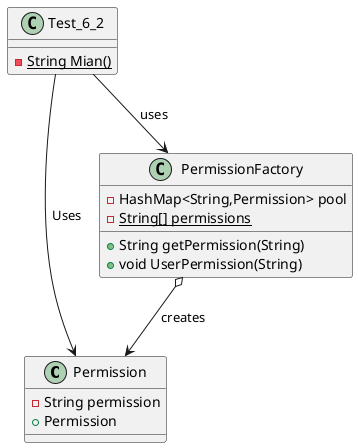@startuml

class Permission{
    - String permission
    + Permission
}

class PermissionFactory{
    - HashMap<String,Permission> pool
    {static} - String[] permissions
    + String getPermission(String)
    + void UserPermission(String)
}

class Test_6_2{
    {static} - String Mian()
}

PermissionFactory o--> Permission : creates 
Test_6_2 --> PermissionFactory : uses
Test_6_2 --> Permission : Uses

@enduml